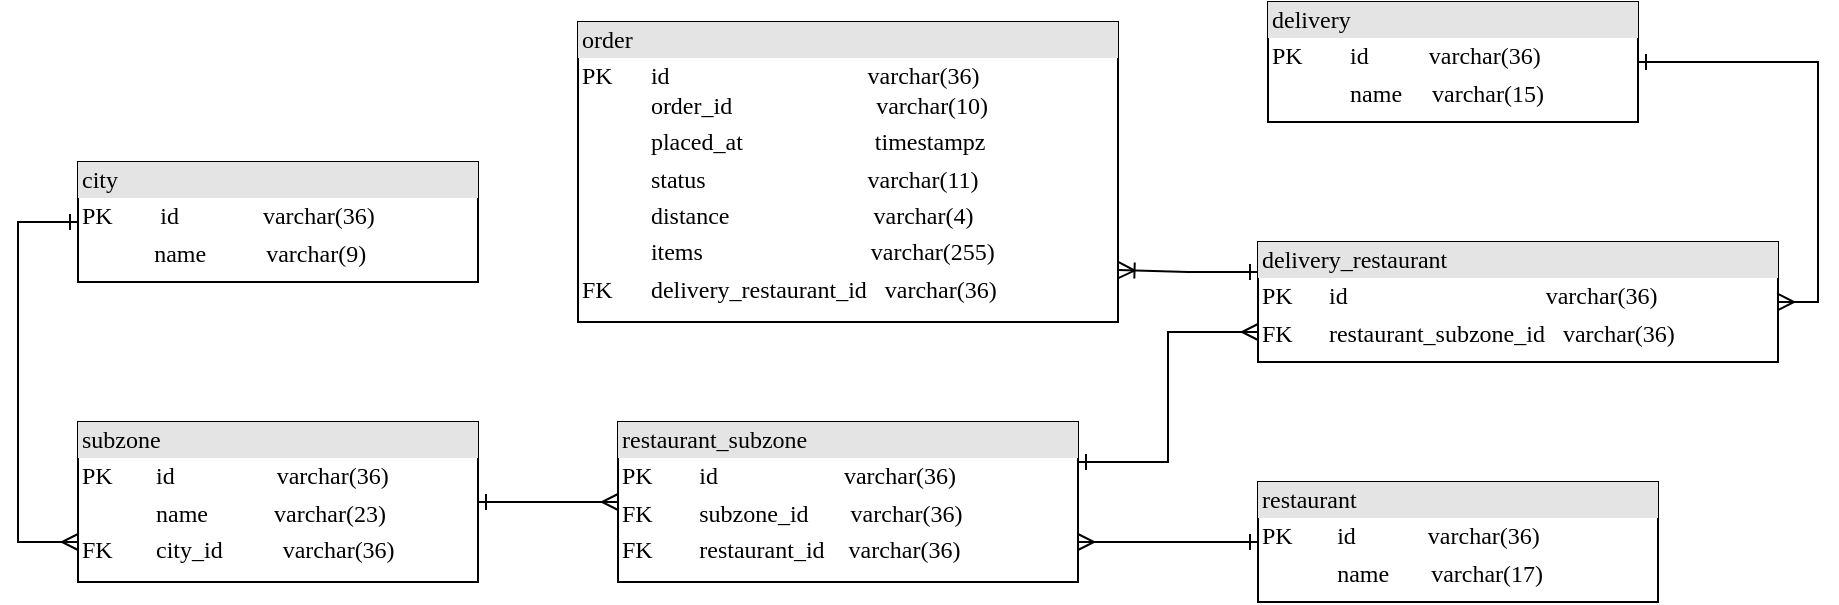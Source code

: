 <mxfile version="26.1.3">
  <diagram name="Page-1" id="2ca16b54-16f6-2749-3443-fa8db7711227">
    <mxGraphModel dx="838" dy="-282" grid="1" gridSize="10" guides="1" tooltips="1" connect="1" arrows="1" fold="1" page="1" pageScale="1" pageWidth="1100" pageHeight="850" background="none" math="0" shadow="0">
      <root>
        <mxCell id="0" />
        <mxCell id="1" parent="0" />
        <mxCell id="N4hYOb4Ob-OH0gv3H_L2-51" value="&lt;div style=&quot;box-sizing: border-box; width: 100%; background-color: rgb(228, 228, 228); padding: 2px;&quot;&gt;order&lt;/div&gt;&lt;table style=&quot;width: 100% ; font-size: 1em&quot; cellpadding=&quot;2&quot; cellspacing=&quot;0&quot;&gt;&lt;tbody&gt;&lt;tr&gt;&lt;td&gt;PK&lt;br&gt;&lt;br&gt;&lt;/td&gt;&lt;td&gt;&amp;nbsp; &amp;nbsp;id &amp;nbsp; &amp;nbsp; &amp;nbsp; &amp;nbsp; &amp;nbsp; &amp;nbsp; &amp;nbsp; &amp;nbsp; &amp;nbsp; &amp;nbsp; &amp;nbsp; &amp;nbsp; &amp;nbsp; &amp;nbsp; &amp;nbsp; &amp;nbsp; varchar(36)&lt;br&gt;&amp;nbsp; &amp;nbsp;order_id &amp;nbsp; &amp;nbsp; &amp;nbsp; &amp;nbsp; &amp;nbsp; &amp;nbsp; &amp;nbsp; &amp;nbsp; &amp;nbsp; &amp;nbsp; &amp;nbsp; &amp;nbsp;varchar(10)&lt;/td&gt;&lt;/tr&gt;&lt;tr&gt;&lt;td&gt;&lt;br&gt;&lt;/td&gt;&lt;td&gt;&amp;nbsp; &amp;nbsp;placed_at &amp;nbsp; &amp;nbsp; &amp;nbsp; &amp;nbsp; &amp;nbsp; &amp;nbsp; &amp;nbsp; &amp;nbsp; &amp;nbsp; &amp;nbsp; &amp;nbsp;timestampz&lt;/td&gt;&lt;/tr&gt;&lt;tr&gt;&lt;td&gt;&lt;/td&gt;&lt;td&gt;&amp;nbsp; &amp;nbsp;status &amp;nbsp; &amp;nbsp; &amp;nbsp; &amp;nbsp; &amp;nbsp; &amp;nbsp; &amp;nbsp; &amp;nbsp; &amp;nbsp; &amp;nbsp; &amp;nbsp; &amp;nbsp; &amp;nbsp; varchar(11)&lt;/td&gt;&lt;/tr&gt;&lt;tr&gt;&lt;td&gt;&lt;br&gt;&lt;/td&gt;&lt;td&gt;&amp;nbsp; &amp;nbsp;distance &amp;nbsp; &amp;nbsp; &amp;nbsp; &amp;nbsp; &amp;nbsp; &amp;nbsp; &amp;nbsp; &amp;nbsp; &amp;nbsp; &amp;nbsp; &amp;nbsp; &amp;nbsp;varchar(4)&lt;br&gt;&lt;/td&gt;&lt;/tr&gt;&lt;tr&gt;&lt;td&gt;&lt;br&gt;&lt;/td&gt;&lt;td&gt;&amp;nbsp; &amp;nbsp;items &amp;nbsp; &amp;nbsp; &amp;nbsp; &amp;nbsp; &amp;nbsp; &amp;nbsp; &amp;nbsp; &amp;nbsp; &amp;nbsp; &amp;nbsp; &amp;nbsp; &amp;nbsp; &amp;nbsp; &amp;nbsp;varchar(255)&lt;br&gt;&lt;/td&gt;&lt;/tr&gt;&lt;tr&gt;&lt;td&gt;FK&lt;br&gt;&lt;/td&gt;&lt;td&gt;&amp;nbsp; &amp;nbsp;delivery_restaurant_id &amp;nbsp; varchar(36)&lt;/td&gt;&lt;/tr&gt;&lt;tr&gt;&lt;td&gt;&lt;/td&gt;&lt;td&gt;&lt;/td&gt;&lt;/tr&gt;&lt;/tbody&gt;&lt;/table&gt;" style="verticalAlign=top;align=left;overflow=fill;html=1;rounded=0;shadow=0;comic=0;labelBackgroundColor=none;strokeWidth=1;fontFamily=Verdana;fontSize=12" parent="1" vertex="1">
          <mxGeometry x="360" y="1010" width="270" height="150" as="geometry" />
        </mxCell>
        <mxCell id="N4hYOb4Ob-OH0gv3H_L2-52" value="&lt;div style=&quot;box-sizing: border-box; width: 100%; background-color: rgb(228, 228, 228); padding: 2px;&quot;&gt;delivery&lt;/div&gt;&lt;table style=&quot;width: 100% ; font-size: 1em&quot; cellpadding=&quot;2&quot; cellspacing=&quot;0&quot;&gt;&lt;tbody&gt;&lt;tr&gt;&lt;td&gt;PK&lt;/td&gt;&lt;td&gt;&amp;nbsp; &amp;nbsp; id &amp;nbsp; &amp;nbsp; &amp;nbsp; &amp;nbsp; &amp;nbsp;varchar(36)&lt;/td&gt;&lt;/tr&gt;&lt;tr&gt;&lt;td&gt;&lt;br&gt;&lt;/td&gt;&lt;td&gt;&amp;nbsp; &amp;nbsp; name &amp;nbsp; &amp;nbsp; varchar(15)&lt;/td&gt;&lt;/tr&gt;&lt;tr&gt;&lt;td&gt;&lt;br&gt;&lt;/td&gt;&lt;td&gt;&lt;/td&gt;&lt;/tr&gt;&lt;/tbody&gt;&lt;/table&gt;" style="verticalAlign=top;align=left;overflow=fill;html=1;rounded=0;shadow=0;comic=0;labelBackgroundColor=none;strokeWidth=1;fontFamily=Verdana;fontSize=12" parent="1" vertex="1">
          <mxGeometry x="705" y="1000" width="185" height="60" as="geometry" />
        </mxCell>
        <mxCell id="N4hYOb4Ob-OH0gv3H_L2-55" style="edgeStyle=orthogonalEdgeStyle;rounded=0;orthogonalLoop=1;jettySize=auto;html=1;exitX=1;exitY=0.5;exitDx=0;exitDy=0;entryX=1;entryY=0.5;entryDx=0;entryDy=0;startArrow=ERmany;startFill=0;endArrow=ERone;endFill=0;" parent="1" source="N4hYOb4Ob-OH0gv3H_L2-54" target="N4hYOb4Ob-OH0gv3H_L2-52" edge="1">
          <mxGeometry relative="1" as="geometry" />
        </mxCell>
        <mxCell id="N4hYOb4Ob-OH0gv3H_L2-54" value="&lt;div style=&quot;box-sizing: border-box; width: 100%; background-color: rgb(228, 228, 228); padding: 2px;&quot;&gt;delivery_restaurant&lt;/div&gt;&lt;table style=&quot;width: 100% ; font-size: 1em&quot; cellpadding=&quot;2&quot; cellspacing=&quot;0&quot;&gt;&lt;tbody&gt;&lt;tr&gt;&lt;td&gt;PK&lt;/td&gt;&lt;td&gt;&amp;nbsp; &amp;nbsp;id &amp;nbsp; &amp;nbsp; &amp;nbsp; &amp;nbsp; &amp;nbsp; &amp;nbsp; &amp;nbsp; &amp;nbsp; &amp;nbsp; &amp;nbsp; &amp;nbsp; &amp;nbsp; &amp;nbsp; &amp;nbsp; &amp;nbsp; &amp;nbsp; varchar(36)&lt;/td&gt;&lt;/tr&gt;&lt;tr&gt;&lt;td&gt;FK&lt;/td&gt;&lt;td&gt;&amp;nbsp; &amp;nbsp;restaurant_subzone_id&amp;nbsp;&amp;nbsp; varchar(36)&lt;br&gt;&lt;/td&gt;&lt;/tr&gt;&lt;tr&gt;&lt;td&gt;&lt;br&gt;&lt;/td&gt;&lt;td&gt;&lt;/td&gt;&lt;/tr&gt;&lt;tr&gt;&lt;td&gt;&lt;br&gt;&lt;/td&gt;&lt;td&gt;&lt;/td&gt;&lt;/tr&gt;&lt;/tbody&gt;&lt;/table&gt;" style="verticalAlign=top;align=left;overflow=fill;html=1;rounded=0;shadow=0;comic=0;labelBackgroundColor=none;strokeWidth=1;fontFamily=Verdana;fontSize=12" parent="1" vertex="1">
          <mxGeometry x="700" y="1120" width="260" height="60" as="geometry" />
        </mxCell>
        <mxCell id="N4hYOb4Ob-OH0gv3H_L2-56" style="edgeStyle=orthogonalEdgeStyle;rounded=0;orthogonalLoop=1;jettySize=auto;html=1;exitX=0;exitY=0.25;exitDx=0;exitDy=0;entryX=1.001;entryY=0.827;entryDx=0;entryDy=0;entryPerimeter=0;endArrow=ERoneToMany;endFill=0;startArrow=ERone;startFill=0;" parent="1" source="N4hYOb4Ob-OH0gv3H_L2-54" target="N4hYOb4Ob-OH0gv3H_L2-51" edge="1">
          <mxGeometry relative="1" as="geometry" />
        </mxCell>
        <mxCell id="N4hYOb4Ob-OH0gv3H_L2-57" value="&lt;div style=&quot;box-sizing: border-box; width: 100%; background-color: rgb(228, 228, 228); padding: 2px;&quot;&gt;restaurant&lt;br&gt;&lt;/div&gt;&lt;table style=&quot;width: 100% ; font-size: 1em&quot; cellpadding=&quot;2&quot; cellspacing=&quot;0&quot;&gt;&lt;tbody&gt;&lt;tr&gt;&lt;td&gt;PK&lt;/td&gt;&lt;td&gt;&amp;nbsp; &amp;nbsp;id &amp;nbsp; &amp;nbsp; &amp;nbsp; &amp;nbsp; &amp;nbsp; &amp;nbsp;varchar(36)&lt;/td&gt;&lt;/tr&gt;&lt;tr&gt;&lt;td&gt;&lt;br&gt;&lt;/td&gt;&lt;td&gt;&amp;nbsp; &amp;nbsp;name &amp;nbsp; &amp;nbsp; &amp;nbsp; varchar(17)&lt;/td&gt;&lt;/tr&gt;&lt;tr&gt;&lt;td&gt;&lt;br&gt;&lt;/td&gt;&lt;td&gt;&lt;br&gt;&lt;/td&gt;&lt;/tr&gt;&lt;/tbody&gt;&lt;/table&gt;" style="verticalAlign=top;align=left;overflow=fill;html=1;rounded=0;shadow=0;comic=0;labelBackgroundColor=none;strokeWidth=1;fontFamily=Verdana;fontSize=12" parent="1" vertex="1">
          <mxGeometry x="700" y="1240" width="200" height="60" as="geometry" />
        </mxCell>
        <mxCell id="N4hYOb4Ob-OH0gv3H_L2-60" style="edgeStyle=orthogonalEdgeStyle;rounded=0;orthogonalLoop=1;jettySize=auto;html=1;exitX=1;exitY=0.75;exitDx=0;exitDy=0;entryX=0;entryY=0.5;entryDx=0;entryDy=0;startArrow=ERmany;startFill=0;endArrow=ERone;endFill=0;" parent="1" source="N4hYOb4Ob-OH0gv3H_L2-59" target="N4hYOb4Ob-OH0gv3H_L2-57" edge="1">
          <mxGeometry relative="1" as="geometry" />
        </mxCell>
        <mxCell id="N4hYOb4Ob-OH0gv3H_L2-61" style="edgeStyle=orthogonalEdgeStyle;rounded=0;orthogonalLoop=1;jettySize=auto;html=1;exitX=1;exitY=0.25;exitDx=0;exitDy=0;entryX=0;entryY=0.75;entryDx=0;entryDy=0;startArrow=ERone;startFill=0;endArrow=ERmany;endFill=0;" parent="1" source="N4hYOb4Ob-OH0gv3H_L2-59" target="N4hYOb4Ob-OH0gv3H_L2-54" edge="1">
          <mxGeometry relative="1" as="geometry" />
        </mxCell>
        <mxCell id="N4hYOb4Ob-OH0gv3H_L2-59" value="&lt;div style=&quot;box-sizing: border-box; width: 100%; background-color: rgb(228, 228, 228); padding: 2px;&quot;&gt;restaurant_subzone&lt;/div&gt;&lt;table style=&quot;width: 100% ; font-size: 1em&quot; cellpadding=&quot;2&quot; cellspacing=&quot;0&quot;&gt;&lt;tbody&gt;&lt;tr&gt;&lt;td&gt;PK&lt;/td&gt;&lt;td&gt;&amp;nbsp; &amp;nbsp; id &amp;nbsp; &amp;nbsp; &amp;nbsp; &amp;nbsp; &amp;nbsp; &amp;nbsp; &amp;nbsp; &amp;nbsp; &amp;nbsp;&amp;nbsp;&amp;nbsp; varchar(36)&lt;/td&gt;&lt;/tr&gt;&lt;tr&gt;&lt;td&gt;FK&lt;/td&gt;&lt;td&gt;&amp;nbsp; &amp;nbsp; subzone_id &amp;nbsp; &amp;nbsp; &amp;nbsp; varchar(36)&lt;/td&gt;&lt;/tr&gt;&lt;tr&gt;&lt;td&gt;FK&lt;/td&gt;&lt;td&gt;&amp;nbsp; &amp;nbsp; restaurant_id&amp;nbsp;&amp;nbsp;&amp;nbsp; varchar(36)&lt;/td&gt;&lt;/tr&gt;&lt;tr&gt;&lt;td&gt;&lt;br&gt;&lt;/td&gt;&lt;td&gt;&lt;/td&gt;&lt;/tr&gt;&lt;/tbody&gt;&lt;/table&gt;" style="verticalAlign=top;align=left;overflow=fill;html=1;rounded=0;shadow=0;comic=0;labelBackgroundColor=none;strokeWidth=1;fontFamily=Verdana;fontSize=12" parent="1" vertex="1">
          <mxGeometry x="380" y="1210" width="230" height="80" as="geometry" />
        </mxCell>
        <mxCell id="N4hYOb4Ob-OH0gv3H_L2-63" style="edgeStyle=orthogonalEdgeStyle;rounded=0;orthogonalLoop=1;jettySize=auto;html=1;exitX=1;exitY=0.5;exitDx=0;exitDy=0;entryX=0;entryY=0.5;entryDx=0;entryDy=0;startArrow=ERone;startFill=0;endArrow=ERmany;endFill=0;" parent="1" source="N4hYOb4Ob-OH0gv3H_L2-62" target="N4hYOb4Ob-OH0gv3H_L2-59" edge="1">
          <mxGeometry relative="1" as="geometry" />
        </mxCell>
        <mxCell id="N4hYOb4Ob-OH0gv3H_L2-62" value="&lt;div style=&quot;box-sizing: border-box; width: 100%; background-color: rgb(228, 228, 228); padding: 2px;&quot;&gt;subzone&lt;/div&gt;&lt;table style=&quot;width: 100% ; font-size: 1em&quot; cellpadding=&quot;2&quot; cellspacing=&quot;0&quot;&gt;&lt;tbody&gt;&lt;tr&gt;&lt;td&gt;PK&lt;/td&gt;&lt;td&gt;&amp;nbsp; &amp;nbsp; id &amp;nbsp; &amp;nbsp; &amp;nbsp; &amp;nbsp; &amp;nbsp; &amp;nbsp; &amp;nbsp; &amp;nbsp; varchar(36)&lt;/td&gt;&lt;/tr&gt;&lt;tr&gt;&lt;td&gt;&lt;br&gt;&lt;/td&gt;&lt;td&gt;&amp;nbsp; &amp;nbsp; name &amp;nbsp; &amp;nbsp; &amp;nbsp; &amp;nbsp; &amp;nbsp; varchar(23)&lt;/td&gt;&lt;/tr&gt;&lt;tr&gt;&lt;td&gt;FK&lt;/td&gt;&lt;td&gt;&amp;nbsp; &amp;nbsp; city_id &amp;nbsp; &amp;nbsp; &amp;nbsp; &amp;nbsp; &amp;nbsp;varchar(36)&lt;/td&gt;&lt;/tr&gt;&lt;/tbody&gt;&lt;/table&gt;" style="verticalAlign=top;align=left;overflow=fill;html=1;rounded=0;shadow=0;comic=0;labelBackgroundColor=none;strokeWidth=1;fontFamily=Verdana;fontSize=12" parent="1" vertex="1">
          <mxGeometry x="110" y="1210" width="200" height="80" as="geometry" />
        </mxCell>
        <mxCell id="N4hYOb4Ob-OH0gv3H_L2-65" style="edgeStyle=orthogonalEdgeStyle;rounded=0;orthogonalLoop=1;jettySize=auto;html=1;exitX=0;exitY=0.5;exitDx=0;exitDy=0;entryX=0;entryY=0.75;entryDx=0;entryDy=0;startArrow=ERone;startFill=0;endArrow=ERmany;endFill=0;" parent="1" source="N4hYOb4Ob-OH0gv3H_L2-64" target="N4hYOb4Ob-OH0gv3H_L2-62" edge="1">
          <mxGeometry relative="1" as="geometry">
            <Array as="points">
              <mxPoint x="80" y="1110" />
              <mxPoint x="80" y="1270" />
            </Array>
          </mxGeometry>
        </mxCell>
        <mxCell id="N4hYOb4Ob-OH0gv3H_L2-64" value="&lt;div style=&quot;box-sizing: border-box; width: 100%; background-color: rgb(228, 228, 228); padding: 2px;&quot;&gt;city&lt;/div&gt;&lt;table style=&quot;width: 100% ; font-size: 1em&quot; cellpadding=&quot;2&quot; cellspacing=&quot;0&quot;&gt;&lt;tbody&gt;&lt;tr&gt;&lt;td&gt;PK&lt;/td&gt;&lt;td&gt;&amp;nbsp; &amp;nbsp; id &amp;nbsp; &amp;nbsp; &amp;nbsp; &amp;nbsp; &amp;nbsp; &amp;nbsp; &amp;nbsp;varchar(36)&lt;/td&gt;&lt;/tr&gt;&lt;tr&gt;&lt;td&gt;&lt;br&gt;&lt;/td&gt;&lt;td&gt;&amp;nbsp; &amp;nbsp;name&amp;nbsp;&amp;nbsp; &amp;nbsp; &amp;nbsp; &amp;nbsp; &amp;nbsp;varchar(9)&lt;/td&gt;&lt;/tr&gt;&lt;tr&gt;&lt;td&gt;&lt;br&gt;&lt;/td&gt;&lt;td&gt;&lt;br&gt;&lt;/td&gt;&lt;/tr&gt;&lt;/tbody&gt;&lt;/table&gt;" style="verticalAlign=top;align=left;overflow=fill;html=1;rounded=0;shadow=0;comic=0;labelBackgroundColor=none;strokeWidth=1;fontFamily=Verdana;fontSize=12" parent="1" vertex="1">
          <mxGeometry x="110" y="1080" width="200" height="60" as="geometry" />
        </mxCell>
      </root>
    </mxGraphModel>
  </diagram>
</mxfile>
